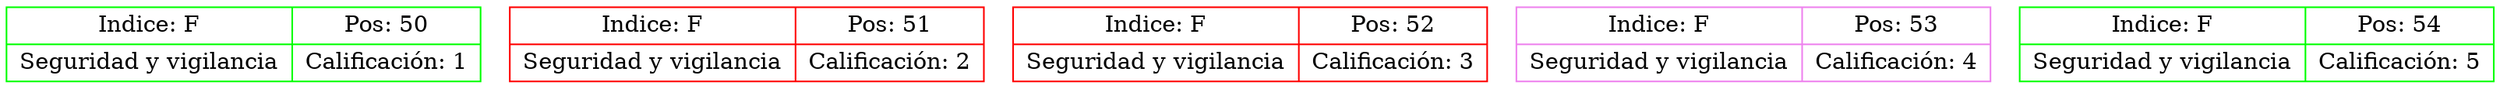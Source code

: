 digraph Daniel10{
node[shape=record];
node50[color=green, fillcolor=yellow, label="{Indice: F|Seguridad y vigilancia}|{Pos: 50|Calificación: 1}"];
node51[color=red, fillcolor=brown, label="{Indice: F|Seguridad y vigilancia}|{Pos: 51|Calificación: 2}"];
node52[color=red, fillcolor=green, label="{Indice: F|Seguridad y vigilancia}|{Pos: 52|Calificación: 3}"];
node53[color=violet, fillcolor=gray, label="{Indice: F|Seguridad y vigilancia}|{Pos: 53|Calificación: 4}"];
node54[color=green, fillcolor=orange, label="{Indice: F|Seguridad y vigilancia}|{Pos: 54|Calificación: 5}"];
}